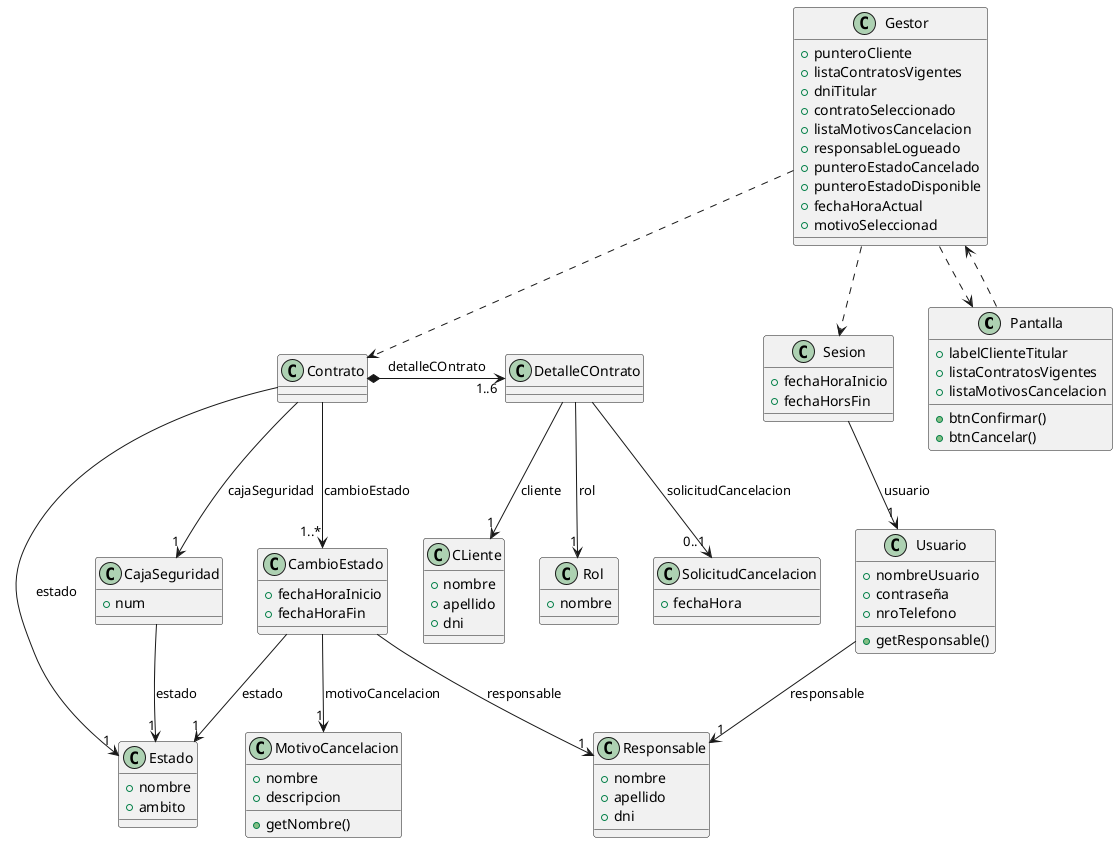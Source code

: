 @startuml detalleClase

class Pantalla{
    +labelClienteTitular
    +listaContratosVigentes
    +listaMotivosCancelacion
    +btnConfirmar()
    +btnCancelar()
}
class Gestor{
    +punteroCliente
    +listaContratosVigentes
    +dniTitular
    +contratoSeleccionado
    +listaMotivosCancelacion
    +responsableLogueado
    +punteroEstadoCancelado
    +punteroEstadoDisponible
    +fechaHoraActual
    +motivoSeleccionad
}
class Sesion{
    +fechaHoraInicio
    +fechaHorsFin
}
class Usuario{
    +nombreUsuario
    +contraseña
    +nroTelefono
    +getResponsable()
}
class Responsable{
    +nombre
    +apellido
    +dni
}
class CLiente{
    +nombre
    +apellido
    +dni
}
class MotivoCancelacion{
    +nombre
    +descripcion
    +getNombre()
}
class CajaSeguridad{
    +num
}
class Contrato{}
class DetalleCOntrato{}
class Rol{
    +nombre
}
class CambioEstado{
    +fechaHoraInicio
    +fechaHoraFin
}
class Estado{
    +nombre
    +ambito
}
class SolicitudCancelacion{
    +fechaHora
}

Gestor ..> Pantalla 
Pantalla ..> Gestor
Gestor ..> Sesion
Sesion--> "1" Usuario : usuario
Usuario --> "1" Responsable : responsable

Gestor ..> Contrato
Contrato *-> "1..6" DetalleCOntrato: detalleCOntrato

DetalleCOntrato --> "1" Rol : rol
DetalleCOntrato --> "0..1" SolicitudCancelacion : solicitudCancelacion

Contrato --> "1" CajaSeguridad : cajaSeguridad

CambioEstado --> "1" Estado: estado

DetalleCOntrato --> "1" CLiente : cliente

CambioEstado --> "1" MotivoCancelacion : motivoCancelacion


Contrato --> "1..*" CambioEstado: cambioEstado

CajaSeguridad --> "1" Estado : estado
Contrato --> "1" Estado : estado

CambioEstado --> "1" Responsable : responsable
@enduml